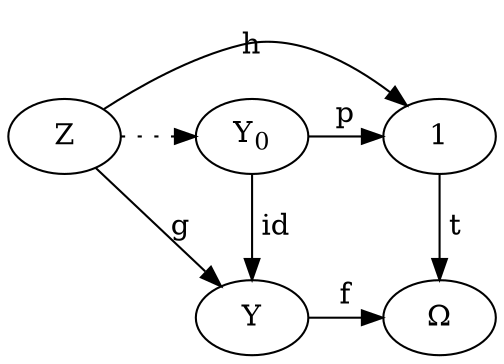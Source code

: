 digraph {
  Z -> 1 [label=h];
  Z -> Y [label=g];
  Y -> Omega [label=f];
  1 -> Omega [label=" t"];
  Y0 -> 1 [label=p];
  Y0 -> Y [label=" id"];
  Y0 [label=<Y<sub>0</sub>>];
  Omega [label="Ω"];
  Z -> Y0 [style="dotted"];
  {rank=same; Z; Y0; 1};
  {rank=same; Y; Omega};
}
